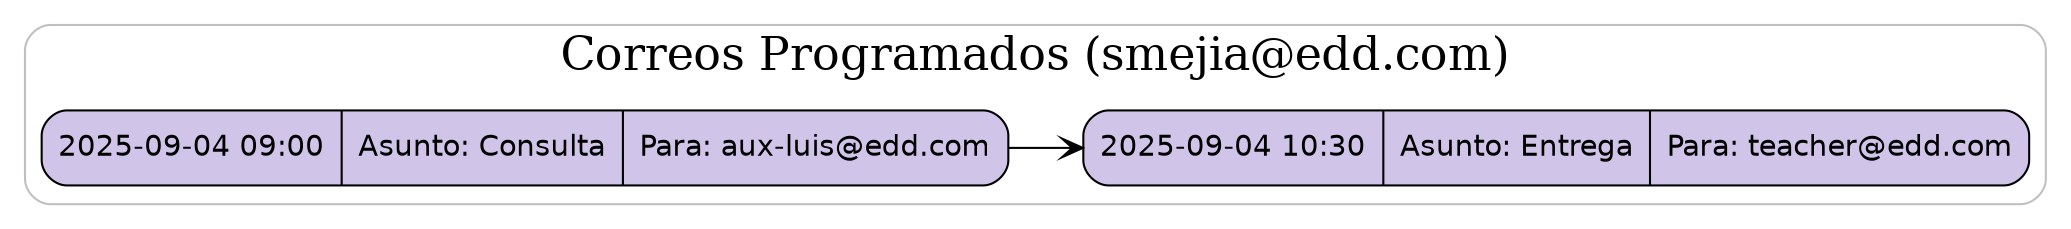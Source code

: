 digraph Programados {
  graph [splines=ortho, bgcolor="white"];
  rankdir=LR;
  node [shape=record, style="rounded,filled", fillcolor="#D1C4E9", fontname="Helvetica"];
  edge [arrowhead=vee];
  subgraph cluster_cola { label="Correos Programados (smejia@edd.com)"; labelloc=top; fontsize=22; style="rounded"; color="#C0C0C0";
    c0 [label="{2025-09-04 09:00|Asunto: Consulta|Para: aux-luis@edd.com}"];
    c1 [label="{2025-09-04 10:30|Asunto: Entrega|Para: teacher@edd.com}"];
    c0 -> c1;
  }
}
